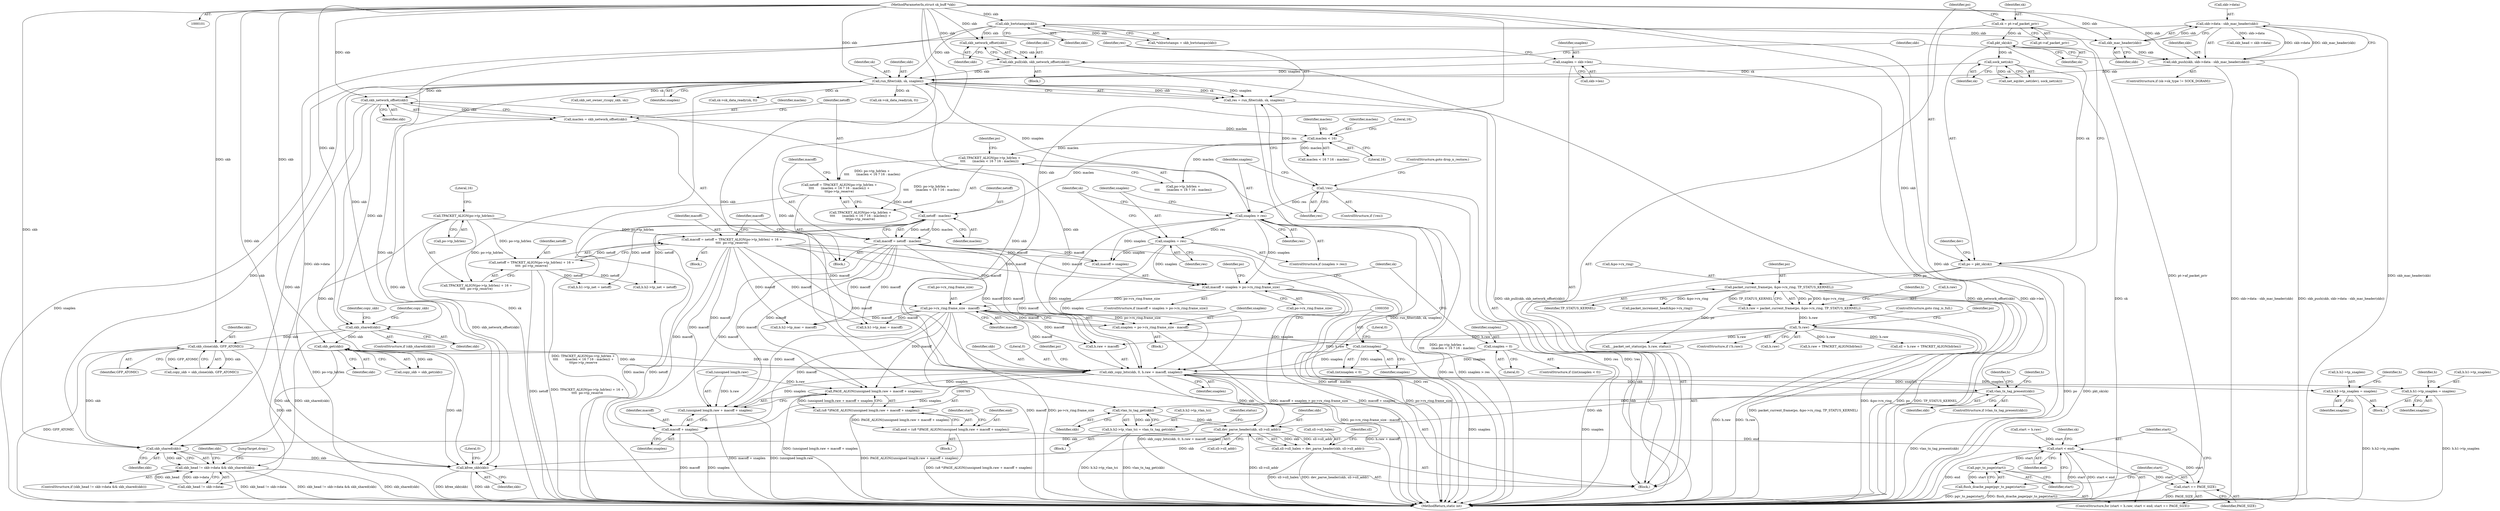 digraph "0_linux_13fcb7bd322164c67926ffe272846d4860196dc6_0@API" {
"1000420" [label="(Call,skb_copy_bits(skb, 0, h.raw + macoff, snaplen))"];
"1000216" [label="(Call,run_filter(skb, sk, snaplen))"];
"1000143" [label="(Call,skb_hwtstamps(skb))"];
"1000102" [label="(MethodParameterIn,struct sk_buff *skb)"];
"1000180" [label="(Call,skb_push(skb, skb->data - skb_mac_header(skb)))"];
"1000186" [label="(Call,skb_mac_header(skb))"];
"1000182" [label="(Call,skb->data - skb_mac_header(skb))"];
"1000196" [label="(Call,skb_pull(skb, skb_network_offset(skb)))"];
"1000198" [label="(Call,skb_network_offset(skb))"];
"1000166" [label="(Call,sock_net(sk))"];
"1000159" [label="(Call,pkt_sk(sk))"];
"1000152" [label="(Call,sk = pt->af_packet_priv)"];
"1000209" [label="(Call,snaplen = skb->len)"];
"1000257" [label="(Call,skb_network_offset(skb))"];
"1000326" [label="(Call,skb_get(skb))"];
"1000314" [label="(Call,skb_shared(skb))"];
"1000319" [label="(Call,skb_clone(skb, GFP_ATOMIC))"];
"1000375" [label="(Call,!h.raw)"];
"1000363" [label="(Call,h.raw = packet_current_frame(po, &po->rx_ring, TP_STATUS_KERNEL))"];
"1000367" [label="(Call,packet_current_frame(po, &po->rx_ring, TP_STATUS_KERNEL))"];
"1000157" [label="(Call,po = pkt_sk(sk))"];
"1000340" [label="(Call,po->rx_ring.frame_size - macoff)"];
"1000282" [label="(Call,macoff + snaplen > po->rx_ring.frame_size)"];
"1000238" [label="(Call,macoff = netoff = TPACKET_ALIGN(po->tp_hdrlen) + 16 +\n\t\t\t\t  po->tp_reserve)"];
"1000240" [label="(Call,netoff = TPACKET_ALIGN(po->tp_hdrlen) + 16 +\n\t\t\t\t  po->tp_reserve)"];
"1000243" [label="(Call,TPACKET_ALIGN(po->tp_hdrlen))"];
"1000276" [label="(Call,macoff = netoff - maclen)"];
"1000278" [label="(Call,netoff - maclen)"];
"1000259" [label="(Call,netoff = TPACKET_ALIGN(po->tp_hdrlen +\n\t\t\t\t       (maclen < 16 ? 16 : maclen)) +\n\t\t\tpo->tp_reserve)"];
"1000262" [label="(Call,TPACKET_ALIGN(po->tp_hdrlen +\n\t\t\t\t       (maclen < 16 ? 16 : maclen)))"];
"1000268" [label="(Call,maclen < 16)"];
"1000255" [label="(Call,maclen = skb_network_offset(skb))"];
"1000225" [label="(Call,snaplen > res)"];
"1000221" [label="(Call,!res)"];
"1000214" [label="(Call,res = run_filter(skb, sk, snaplen))"];
"1000228" [label="(Call,snaplen = res)"];
"1000349" [label="(Call,(int)snaplen)"];
"1000338" [label="(Call,snaplen = po->rx_ring.frame_size - macoff)"];
"1000353" [label="(Call,snaplen = 0)"];
"1000444" [label="(Call,h.h1->tp_snaplen = snaplen)"];
"1000555" [label="(Call,h.h2->tp_snaplen = snaplen)"];
"1000649" [label="(Call,vlan_tx_tag_present(skb))"];
"1000658" [label="(Call,vlan_tx_tag_get(skb))"];
"1000652" [label="(Call,h.h2->tp_vlan_tci = vlan_tx_tag_get(skb))"];
"1000701" [label="(Call,dev_parse_header(skb, sll->sll_addr))"];
"1000697" [label="(Call,sll->sll_halen = dev_parse_header(skb, sll->sll_addr))"];
"1000802" [label="(Call,skb_shared(skb))"];
"1000796" [label="(Call,skb_head != skb->data && skb_shared(skb))"];
"1000816" [label="(Call,kfree_skb(skb))"];
"1000766" [label="(Call,PAGE_ALIGN((unsigned long)h.raw + macoff + snaplen))"];
"1000764" [label="(Call,(u8 *)PAGE_ALIGN((unsigned long)h.raw + macoff + snaplen))"];
"1000762" [label="(Call,end = (u8 *)PAGE_ALIGN((unsigned long)h.raw + macoff + snaplen))"];
"1000782" [label="(Call,start < end)"];
"1000789" [label="(Call,pgv_to_page(start))"];
"1000785" [label="(Call,start += PAGE_SIZE)"];
"1000788" [label="(Call,flush_dcache_page(pgv_to_page(start)))"];
"1000767" [label="(Call,(unsigned long)h.raw + macoff + snaplen)"];
"1000773" [label="(Call,macoff + snaplen)"];
"1000561" [label="(Identifier,snaplen)"];
"1000797" [label="(Call,skb_head != skb->data)"];
"1000326" [label="(Call,skb_get(skb))"];
"1000274" [label="(Identifier,po)"];
"1000834" [label="(Call,sk->sk_data_ready(sk, 0))"];
"1000199" [label="(Identifier,skb)"];
"1000243" [label="(Call,TPACKET_ALIGN(po->tp_hdrlen))"];
"1000340" [label="(Call,po->rx_ring.frame_size - macoff)"];
"1000197" [label="(Identifier,skb)"];
"1000375" [label="(Call,!h.raw)"];
"1000295" [label="(Identifier,po)"];
"1000286" [label="(Call,po->rx_ring.frame_size)"];
"1000180" [label="(Call,skb_push(skb, skb->data - skb_mac_header(skb)))"];
"1000661" [label="(Identifier,status)"];
"1000451" [label="(Call,h.h1->tp_mac = macoff)"];
"1000764" [label="(Call,(u8 *)PAGE_ALIGN((unsigned long)h.raw + macoff + snaplen))"];
"1000363" [label="(Call,h.raw = packet_current_frame(po, &po->rx_ring, TP_STATUS_KERNEL))"];
"1000230" [label="(Identifier,res)"];
"1000376" [label="(Call,h.raw)"];
"1000555" [label="(Call,h.h2->tp_snaplen = snaplen)"];
"1000803" [label="(Identifier,skb)"];
"1000187" [label="(Identifier,skb)"];
"1000819" [label="(Literal,0)"];
"1000691" [label="(Call,h.raw + TPACKET_ALIGN(hdrlen))"];
"1000383" [label="(Identifier,po)"];
"1000377" [label="(Identifier,h)"];
"1000352" [label="(Literal,0)"];
"1000158" [label="(Identifier,po)"];
"1000815" [label="(JumpTarget,drop:)"];
"1000752" [label="(Call,__packet_set_status(po, h.raw, status))"];
"1000313" [label="(ControlStructure,if (skb_shared(skb)))"];
"1000792" [label="(Identifier,sk)"];
"1000789" [label="(Call,pgv_to_page(start))"];
"1000360" [label="(Identifier,sk)"];
"1000218" [label="(Identifier,sk)"];
"1000791" [label="(Call,sk->sk_data_ready(sk, 0))"];
"1000271" [label="(Literal,16)"];
"1000444" [label="(Call,h.h1->tp_snaplen = snaplen)"];
"1000154" [label="(Call,pt->af_packet_priv)"];
"1000702" [label="(Identifier,skb)"];
"1000658" [label="(Call,vlan_tx_tag_get(skb))"];
"1000314" [label="(Call,skb_shared(skb))"];
"1000153" [label="(Identifier,sk)"];
"1000703" [label="(Call,sll->sll_addr)"];
"1000433" [label="(Block,)"];
"1000785" [label="(Call,start += PAGE_SIZE)"];
"1000226" [label="(Identifier,snaplen)"];
"1000776" [label="(ControlStructure,for (start = h.raw; start < end; start += PAGE_SIZE))"];
"1000277" [label="(Identifier,macoff)"];
"1000650" [label="(Identifier,skb)"];
"1000102" [label="(MethodParameterIn,struct sk_buff *skb)"];
"1000454" [label="(Identifier,h)"];
"1000182" [label="(Call,skb->data - skb_mac_header(skb))"];
"1000787" [label="(Identifier,PAGE_SIZE)"];
"1000421" [label="(Identifier,skb)"];
"1000144" [label="(Identifier,skb)"];
"1000565" [label="(Identifier,h)"];
"1000569" [label="(Call,h.h2->tp_net = netoff)"];
"1000816" [label="(Call,kfree_skb(skb))"];
"1000354" [label="(Identifier,snaplen)"];
"1000174" [label="(ControlStructure,if (sk->sk_type != SOCK_DGRAM))"];
"1000253" [label="(Block,)"];
"1000256" [label="(Identifier,maclen)"];
"1000319" [label="(Call,skb_clone(skb, GFP_ATOMIC))"];
"1000766" [label="(Call,PAGE_ALIGN((unsigned long)h.raw + macoff + snaplen))"];
"1000422" [label="(Literal,0)"];
"1000255" [label="(Call,maclen = skb_network_offset(skb))"];
"1000788" [label="(Call,flush_dcache_page(pgv_to_page(start)))"];
"1000708" [label="(Identifier,sll)"];
"1000774" [label="(Identifier,macoff)"];
"1000428" [label="(Identifier,snaplen)"];
"1000346" [label="(Identifier,macoff)"];
"1000227" [label="(Identifier,res)"];
"1000216" [label="(Call,run_filter(skb, sk, snaplen))"];
"1000349" [label="(Call,(int)snaplen)"];
"1000159" [label="(Call,pkt_sk(sk))"];
"1000450" [label="(Identifier,snaplen)"];
"1000165" [label="(Identifier,dev)"];
"1000238" [label="(Call,macoff = netoff = TPACKET_ALIGN(po->tp_hdrlen) + 16 +\n\t\t\t\t  po->tp_reserve)"];
"1000224" [label="(ControlStructure,if (snaplen > res))"];
"1000222" [label="(Identifier,res)"];
"1000259" [label="(Call,netoff = TPACKET_ALIGN(po->tp_hdrlen +\n\t\t\t\t       (maclen < 16 ? 16 : maclen)) +\n\t\t\tpo->tp_reserve)"];
"1000217" [label="(Identifier,skb)"];
"1000353" [label="(Call,snaplen = 0)"];
"1000697" [label="(Call,sll->sll_halen = dev_parse_header(skb, sll->sll_addr))"];
"1000280" [label="(Identifier,maclen)"];
"1000234" [label="(Identifier,sk)"];
"1000209" [label="(Call,snaplen = skb->len)"];
"1000351" [label="(Identifier,snaplen)"];
"1000143" [label="(Call,skb_hwtstamps(skb))"];
"1000160" [label="(Identifier,sk)"];
"1000373" [label="(Identifier,TP_STATUS_KERNEL)"];
"1000659" [label="(Identifier,skb)"];
"1000324" [label="(Call,copy_skb = skb_get(skb))"];
"1000807" [label="(Identifier,skb)"];
"1000268" [label="(Call,maclen < 16)"];
"1000767" [label="(Call,(unsigned long)h.raw + macoff + snaplen)"];
"1000763" [label="(Identifier,end)"];
"1000778" [label="(Identifier,start)"];
"1000368" [label="(Identifier,po)"];
"1000279" [label="(Identifier,netoff)"];
"1000244" [label="(Call,po->tp_hdrlen)"];
"1000355" [label="(Literal,0)"];
"1000106" [label="(Block,)"];
"1000777" [label="(Call,start = h.raw)"];
"1000315" [label="(Identifier,skb)"];
"1000221" [label="(Call,!res)"];
"1000237" [label="(Block,)"];
"1000166" [label="(Call,sock_net(sk))"];
"1000325" [label="(Identifier,copy_skb)"];
"1000380" [label="(Call,packet_increment_head(&po->rx_ring))"];
"1000270" [label="(Literal,16)"];
"1000240" [label="(Call,netoff = TPACKET_ALIGN(po->tp_hdrlen) + 16 +\n\t\t\t\t  po->tp_reserve)"];
"1000141" [label="(Call,*shhwtstamps = skb_hwtstamps(skb))"];
"1000840" [label="(MethodReturn,static int)"];
"1000431" [label="(Identifier,po)"];
"1000276" [label="(Call,macoff = netoff - maclen)"];
"1000328" [label="(Call,skb_head = skb->data)"];
"1000379" [label="(ControlStructure,goto ring_is_full;)"];
"1000701" [label="(Call,dev_parse_header(skb, sll->sll_addr))"];
"1000186" [label="(Call,skb_mac_header(skb))"];
"1000320" [label="(Identifier,skb)"];
"1000257" [label="(Call,skb_network_offset(skb))"];
"1000211" [label="(Call,skb->len)"];
"1000263" [label="(Call,po->tp_hdrlen +\n\t\t\t\t       (maclen < 16 ? 16 : maclen))"];
"1000241" [label="(Identifier,netoff)"];
"1000272" [label="(Identifier,maclen)"];
"1000335" [label="(Call,skb_set_owner_r(copy_skb, sk))"];
"1000198" [label="(Call,skb_network_offset(skb))"];
"1000239" [label="(Identifier,macoff)"];
"1000183" [label="(Call,skb->data)"];
"1000195" [label="(Block,)"];
"1000210" [label="(Identifier,snaplen)"];
"1000348" [label="(Call,(int)snaplen < 0)"];
"1000317" [label="(Call,copy_skb = skb_clone(skb, GFP_ATOMIC))"];
"1000214" [label="(Call,res = run_filter(skb, sk, snaplen))"];
"1000364" [label="(Call,h.raw)"];
"1000203" [label="(Identifier,skb)"];
"1000423" [label="(Call,h.raw + macoff)"];
"1000689" [label="(Call,sll = h.raw + TPACKET_ALIGN(hdrlen))"];
"1000783" [label="(Identifier,start)"];
"1000768" [label="(Call,(unsigned long)h.raw)"];
"1000248" [label="(Literal,16)"];
"1000338" [label="(Call,snaplen = po->rx_ring.frame_size - macoff)"];
"1000762" [label="(Call,end = (u8 *)PAGE_ALIGN((unsigned long)h.raw + macoff + snaplen))"];
"1000420" [label="(Call,skb_copy_bits(skb, 0, h.raw + macoff, snaplen))"];
"1000327" [label="(Identifier,skb)"];
"1000773" [label="(Call,macoff + snaplen)"];
"1000556" [label="(Call,h.h2->tp_snaplen)"];
"1000648" [label="(ControlStructure,if (vlan_tx_tag_present(skb)))"];
"1000283" [label="(Call,macoff + snaplen)"];
"1000786" [label="(Identifier,start)"];
"1000220" [label="(ControlStructure,if (!res))"];
"1000219" [label="(Identifier,snaplen)"];
"1000796" [label="(Call,skb_head != skb->data && skb_shared(skb))"];
"1000655" [label="(Identifier,h)"];
"1000267" [label="(Call,maclen < 16 ? 16 : maclen)"];
"1000652" [label="(Call,h.h2->tp_vlan_tci = vlan_tx_tag_get(skb))"];
"1000291" [label="(Block,)"];
"1000163" [label="(Call,net_eq(dev_net(dev), sock_net(sk)))"];
"1000223" [label="(ControlStructure,goto drop_n_restore;)"];
"1000775" [label="(Identifier,snaplen)"];
"1000157" [label="(Call,po = pkt_sk(sk))"];
"1000242" [label="(Call,TPACKET_ALIGN(po->tp_hdrlen) + 16 +\n\t\t\t\t  po->tp_reserve)"];
"1000278" [label="(Call,netoff - maclen)"];
"1000347" [label="(ControlStructure,if ((int)snaplen < 0))"];
"1000167" [label="(Identifier,sk)"];
"1000196" [label="(Call,skb_pull(skb, skb_network_offset(skb)))"];
"1000225" [label="(Call,snaplen > res)"];
"1000369" [label="(Call,&po->rx_ring)"];
"1000649" [label="(Call,vlan_tx_tag_present(skb))"];
"1000284" [label="(Identifier,macoff)"];
"1000258" [label="(Identifier,skb)"];
"1000651" [label="(Block,)"];
"1000784" [label="(Identifier,end)"];
"1000668" [label="(Identifier,h)"];
"1000759" [label="(Block,)"];
"1000790" [label="(Identifier,start)"];
"1000260" [label="(Identifier,netoff)"];
"1000802" [label="(Call,skb_shared(skb))"];
"1000262" [label="(Call,TPACKET_ALIGN(po->tp_hdrlen +\n\t\t\t\t       (maclen < 16 ? 16 : maclen)))"];
"1000152" [label="(Call,sk = pt->af_packet_priv)"];
"1000318" [label="(Identifier,copy_skb)"];
"1000281" [label="(ControlStructure,if (macoff + snaplen > po->rx_ring.frame_size))"];
"1000562" [label="(Call,h.h2->tp_mac = macoff)"];
"1000367" [label="(Call,packet_current_frame(po, &po->rx_ring, TP_STATUS_KERNEL))"];
"1000269" [label="(Identifier,maclen)"];
"1000282" [label="(Call,macoff + snaplen > po->rx_ring.frame_size)"];
"1000339" [label="(Identifier,snaplen)"];
"1000698" [label="(Call,sll->sll_halen)"];
"1000817" [label="(Identifier,skb)"];
"1000228" [label="(Call,snaplen = res)"];
"1000445" [label="(Call,h.h1->tp_snaplen)"];
"1000458" [label="(Call,h.h1->tp_net = netoff)"];
"1000181" [label="(Identifier,skb)"];
"1000321" [label="(Identifier,GFP_ATOMIC)"];
"1000341" [label="(Call,po->rx_ring.frame_size)"];
"1000261" [label="(Call,TPACKET_ALIGN(po->tp_hdrlen +\n\t\t\t\t       (maclen < 16 ? 16 : maclen)) +\n\t\t\tpo->tp_reserve)"];
"1000795" [label="(ControlStructure,if (skb_head != skb->data && skb_shared(skb)))"];
"1000782" [label="(Call,start < end)"];
"1000653" [label="(Call,h.h2->tp_vlan_tci)"];
"1000215" [label="(Identifier,res)"];
"1000229" [label="(Identifier,snaplen)"];
"1000374" [label="(ControlStructure,if (!h.raw))"];
"1000420" -> "1000106"  [label="AST: "];
"1000420" -> "1000428"  [label="CFG: "];
"1000421" -> "1000420"  [label="AST: "];
"1000422" -> "1000420"  [label="AST: "];
"1000423" -> "1000420"  [label="AST: "];
"1000428" -> "1000420"  [label="AST: "];
"1000431" -> "1000420"  [label="CFG: "];
"1000420" -> "1000840"  [label="DDG: skb_copy_bits(skb, 0, h.raw + macoff, snaplen)"];
"1000420" -> "1000840"  [label="DDG: h.raw + macoff"];
"1000216" -> "1000420"  [label="DDG: skb"];
"1000257" -> "1000420"  [label="DDG: skb"];
"1000326" -> "1000420"  [label="DDG: skb"];
"1000319" -> "1000420"  [label="DDG: skb"];
"1000102" -> "1000420"  [label="DDG: skb"];
"1000375" -> "1000420"  [label="DDG: h.raw"];
"1000340" -> "1000420"  [label="DDG: macoff"];
"1000238" -> "1000420"  [label="DDG: macoff"];
"1000276" -> "1000420"  [label="DDG: macoff"];
"1000349" -> "1000420"  [label="DDG: snaplen"];
"1000353" -> "1000420"  [label="DDG: snaplen"];
"1000225" -> "1000420"  [label="DDG: snaplen"];
"1000228" -> "1000420"  [label="DDG: snaplen"];
"1000420" -> "1000444"  [label="DDG: snaplen"];
"1000420" -> "1000555"  [label="DDG: snaplen"];
"1000420" -> "1000649"  [label="DDG: skb"];
"1000420" -> "1000701"  [label="DDG: skb"];
"1000420" -> "1000766"  [label="DDG: snaplen"];
"1000420" -> "1000767"  [label="DDG: snaplen"];
"1000420" -> "1000773"  [label="DDG: snaplen"];
"1000216" -> "1000214"  [label="AST: "];
"1000216" -> "1000219"  [label="CFG: "];
"1000217" -> "1000216"  [label="AST: "];
"1000218" -> "1000216"  [label="AST: "];
"1000219" -> "1000216"  [label="AST: "];
"1000214" -> "1000216"  [label="CFG: "];
"1000216" -> "1000840"  [label="DDG: snaplen"];
"1000216" -> "1000840"  [label="DDG: sk"];
"1000216" -> "1000214"  [label="DDG: skb"];
"1000216" -> "1000214"  [label="DDG: sk"];
"1000216" -> "1000214"  [label="DDG: snaplen"];
"1000143" -> "1000216"  [label="DDG: skb"];
"1000180" -> "1000216"  [label="DDG: skb"];
"1000196" -> "1000216"  [label="DDG: skb"];
"1000102" -> "1000216"  [label="DDG: skb"];
"1000166" -> "1000216"  [label="DDG: sk"];
"1000209" -> "1000216"  [label="DDG: snaplen"];
"1000216" -> "1000225"  [label="DDG: snaplen"];
"1000216" -> "1000257"  [label="DDG: skb"];
"1000216" -> "1000314"  [label="DDG: skb"];
"1000216" -> "1000335"  [label="DDG: sk"];
"1000216" -> "1000791"  [label="DDG: sk"];
"1000216" -> "1000802"  [label="DDG: skb"];
"1000216" -> "1000816"  [label="DDG: skb"];
"1000216" -> "1000834"  [label="DDG: sk"];
"1000143" -> "1000141"  [label="AST: "];
"1000143" -> "1000144"  [label="CFG: "];
"1000144" -> "1000143"  [label="AST: "];
"1000141" -> "1000143"  [label="CFG: "];
"1000143" -> "1000141"  [label="DDG: skb"];
"1000102" -> "1000143"  [label="DDG: skb"];
"1000143" -> "1000186"  [label="DDG: skb"];
"1000143" -> "1000198"  [label="DDG: skb"];
"1000143" -> "1000816"  [label="DDG: skb"];
"1000102" -> "1000101"  [label="AST: "];
"1000102" -> "1000840"  [label="DDG: skb"];
"1000102" -> "1000180"  [label="DDG: skb"];
"1000102" -> "1000186"  [label="DDG: skb"];
"1000102" -> "1000196"  [label="DDG: skb"];
"1000102" -> "1000198"  [label="DDG: skb"];
"1000102" -> "1000257"  [label="DDG: skb"];
"1000102" -> "1000314"  [label="DDG: skb"];
"1000102" -> "1000319"  [label="DDG: skb"];
"1000102" -> "1000326"  [label="DDG: skb"];
"1000102" -> "1000649"  [label="DDG: skb"];
"1000102" -> "1000658"  [label="DDG: skb"];
"1000102" -> "1000701"  [label="DDG: skb"];
"1000102" -> "1000802"  [label="DDG: skb"];
"1000102" -> "1000816"  [label="DDG: skb"];
"1000180" -> "1000174"  [label="AST: "];
"1000180" -> "1000182"  [label="CFG: "];
"1000181" -> "1000180"  [label="AST: "];
"1000182" -> "1000180"  [label="AST: "];
"1000203" -> "1000180"  [label="CFG: "];
"1000180" -> "1000840"  [label="DDG: skb->data - skb_mac_header(skb)"];
"1000180" -> "1000840"  [label="DDG: skb_push(skb, skb->data - skb_mac_header(skb))"];
"1000186" -> "1000180"  [label="DDG: skb"];
"1000182" -> "1000180"  [label="DDG: skb->data"];
"1000182" -> "1000180"  [label="DDG: skb_mac_header(skb)"];
"1000186" -> "1000182"  [label="AST: "];
"1000186" -> "1000187"  [label="CFG: "];
"1000187" -> "1000186"  [label="AST: "];
"1000182" -> "1000186"  [label="CFG: "];
"1000186" -> "1000182"  [label="DDG: skb"];
"1000183" -> "1000182"  [label="AST: "];
"1000182" -> "1000840"  [label="DDG: skb_mac_header(skb)"];
"1000182" -> "1000328"  [label="DDG: skb->data"];
"1000182" -> "1000797"  [label="DDG: skb->data"];
"1000196" -> "1000195"  [label="AST: "];
"1000196" -> "1000198"  [label="CFG: "];
"1000197" -> "1000196"  [label="AST: "];
"1000198" -> "1000196"  [label="AST: "];
"1000203" -> "1000196"  [label="CFG: "];
"1000196" -> "1000840"  [label="DDG: skb_pull(skb, skb_network_offset(skb))"];
"1000196" -> "1000840"  [label="DDG: skb_network_offset(skb)"];
"1000198" -> "1000196"  [label="DDG: skb"];
"1000198" -> "1000199"  [label="CFG: "];
"1000199" -> "1000198"  [label="AST: "];
"1000166" -> "1000163"  [label="AST: "];
"1000166" -> "1000167"  [label="CFG: "];
"1000167" -> "1000166"  [label="AST: "];
"1000163" -> "1000166"  [label="CFG: "];
"1000166" -> "1000840"  [label="DDG: sk"];
"1000166" -> "1000163"  [label="DDG: sk"];
"1000159" -> "1000166"  [label="DDG: sk"];
"1000159" -> "1000157"  [label="AST: "];
"1000159" -> "1000160"  [label="CFG: "];
"1000160" -> "1000159"  [label="AST: "];
"1000157" -> "1000159"  [label="CFG: "];
"1000159" -> "1000157"  [label="DDG: sk"];
"1000152" -> "1000159"  [label="DDG: sk"];
"1000152" -> "1000106"  [label="AST: "];
"1000152" -> "1000154"  [label="CFG: "];
"1000153" -> "1000152"  [label="AST: "];
"1000154" -> "1000152"  [label="AST: "];
"1000158" -> "1000152"  [label="CFG: "];
"1000152" -> "1000840"  [label="DDG: pt->af_packet_priv"];
"1000209" -> "1000106"  [label="AST: "];
"1000209" -> "1000211"  [label="CFG: "];
"1000210" -> "1000209"  [label="AST: "];
"1000211" -> "1000209"  [label="AST: "];
"1000215" -> "1000209"  [label="CFG: "];
"1000209" -> "1000840"  [label="DDG: skb->len"];
"1000257" -> "1000255"  [label="AST: "];
"1000257" -> "1000258"  [label="CFG: "];
"1000258" -> "1000257"  [label="AST: "];
"1000255" -> "1000257"  [label="CFG: "];
"1000257" -> "1000255"  [label="DDG: skb"];
"1000257" -> "1000314"  [label="DDG: skb"];
"1000257" -> "1000802"  [label="DDG: skb"];
"1000257" -> "1000816"  [label="DDG: skb"];
"1000326" -> "1000324"  [label="AST: "];
"1000326" -> "1000327"  [label="CFG: "];
"1000327" -> "1000326"  [label="AST: "];
"1000324" -> "1000326"  [label="CFG: "];
"1000326" -> "1000324"  [label="DDG: skb"];
"1000314" -> "1000326"  [label="DDG: skb"];
"1000326" -> "1000802"  [label="DDG: skb"];
"1000326" -> "1000816"  [label="DDG: skb"];
"1000314" -> "1000313"  [label="AST: "];
"1000314" -> "1000315"  [label="CFG: "];
"1000315" -> "1000314"  [label="AST: "];
"1000318" -> "1000314"  [label="CFG: "];
"1000325" -> "1000314"  [label="CFG: "];
"1000314" -> "1000319"  [label="DDG: skb"];
"1000314" -> "1000796"  [label="DDG: skb_shared(skb)"];
"1000319" -> "1000317"  [label="AST: "];
"1000319" -> "1000321"  [label="CFG: "];
"1000320" -> "1000319"  [label="AST: "];
"1000321" -> "1000319"  [label="AST: "];
"1000317" -> "1000319"  [label="CFG: "];
"1000319" -> "1000840"  [label="DDG: GFP_ATOMIC"];
"1000319" -> "1000317"  [label="DDG: skb"];
"1000319" -> "1000317"  [label="DDG: GFP_ATOMIC"];
"1000319" -> "1000802"  [label="DDG: skb"];
"1000319" -> "1000816"  [label="DDG: skb"];
"1000375" -> "1000374"  [label="AST: "];
"1000375" -> "1000376"  [label="CFG: "];
"1000376" -> "1000375"  [label="AST: "];
"1000379" -> "1000375"  [label="CFG: "];
"1000383" -> "1000375"  [label="CFG: "];
"1000375" -> "1000840"  [label="DDG: h.raw"];
"1000375" -> "1000840"  [label="DDG: !h.raw"];
"1000363" -> "1000375"  [label="DDG: h.raw"];
"1000375" -> "1000423"  [label="DDG: h.raw"];
"1000375" -> "1000689"  [label="DDG: h.raw"];
"1000375" -> "1000691"  [label="DDG: h.raw"];
"1000375" -> "1000752"  [label="DDG: h.raw"];
"1000363" -> "1000106"  [label="AST: "];
"1000363" -> "1000367"  [label="CFG: "];
"1000364" -> "1000363"  [label="AST: "];
"1000367" -> "1000363"  [label="AST: "];
"1000377" -> "1000363"  [label="CFG: "];
"1000363" -> "1000840"  [label="DDG: packet_current_frame(po, &po->rx_ring, TP_STATUS_KERNEL)"];
"1000367" -> "1000363"  [label="DDG: po"];
"1000367" -> "1000363"  [label="DDG: &po->rx_ring"];
"1000367" -> "1000363"  [label="DDG: TP_STATUS_KERNEL"];
"1000367" -> "1000373"  [label="CFG: "];
"1000368" -> "1000367"  [label="AST: "];
"1000369" -> "1000367"  [label="AST: "];
"1000373" -> "1000367"  [label="AST: "];
"1000367" -> "1000840"  [label="DDG: &po->rx_ring"];
"1000367" -> "1000840"  [label="DDG: po"];
"1000367" -> "1000840"  [label="DDG: TP_STATUS_KERNEL"];
"1000157" -> "1000367"  [label="DDG: po"];
"1000367" -> "1000380"  [label="DDG: &po->rx_ring"];
"1000367" -> "1000752"  [label="DDG: po"];
"1000157" -> "1000106"  [label="AST: "];
"1000158" -> "1000157"  [label="AST: "];
"1000165" -> "1000157"  [label="CFG: "];
"1000157" -> "1000840"  [label="DDG: pkt_sk(sk)"];
"1000157" -> "1000840"  [label="DDG: po"];
"1000340" -> "1000338"  [label="AST: "];
"1000340" -> "1000346"  [label="CFG: "];
"1000341" -> "1000340"  [label="AST: "];
"1000346" -> "1000340"  [label="AST: "];
"1000338" -> "1000340"  [label="CFG: "];
"1000340" -> "1000840"  [label="DDG: macoff"];
"1000340" -> "1000840"  [label="DDG: po->rx_ring.frame_size"];
"1000340" -> "1000338"  [label="DDG: po->rx_ring.frame_size"];
"1000340" -> "1000338"  [label="DDG: macoff"];
"1000282" -> "1000340"  [label="DDG: po->rx_ring.frame_size"];
"1000238" -> "1000340"  [label="DDG: macoff"];
"1000276" -> "1000340"  [label="DDG: macoff"];
"1000340" -> "1000423"  [label="DDG: macoff"];
"1000340" -> "1000451"  [label="DDG: macoff"];
"1000340" -> "1000562"  [label="DDG: macoff"];
"1000340" -> "1000766"  [label="DDG: macoff"];
"1000340" -> "1000767"  [label="DDG: macoff"];
"1000340" -> "1000773"  [label="DDG: macoff"];
"1000282" -> "1000281"  [label="AST: "];
"1000282" -> "1000286"  [label="CFG: "];
"1000283" -> "1000282"  [label="AST: "];
"1000286" -> "1000282"  [label="AST: "];
"1000295" -> "1000282"  [label="CFG: "];
"1000360" -> "1000282"  [label="CFG: "];
"1000282" -> "1000840"  [label="DDG: po->rx_ring.frame_size"];
"1000282" -> "1000840"  [label="DDG: macoff + snaplen > po->rx_ring.frame_size"];
"1000282" -> "1000840"  [label="DDG: macoff + snaplen"];
"1000238" -> "1000282"  [label="DDG: macoff"];
"1000276" -> "1000282"  [label="DDG: macoff"];
"1000225" -> "1000282"  [label="DDG: snaplen"];
"1000228" -> "1000282"  [label="DDG: snaplen"];
"1000238" -> "1000237"  [label="AST: "];
"1000238" -> "1000240"  [label="CFG: "];
"1000239" -> "1000238"  [label="AST: "];
"1000240" -> "1000238"  [label="AST: "];
"1000284" -> "1000238"  [label="CFG: "];
"1000240" -> "1000238"  [label="DDG: netoff"];
"1000243" -> "1000238"  [label="DDG: po->tp_hdrlen"];
"1000238" -> "1000283"  [label="DDG: macoff"];
"1000238" -> "1000423"  [label="DDG: macoff"];
"1000238" -> "1000451"  [label="DDG: macoff"];
"1000238" -> "1000562"  [label="DDG: macoff"];
"1000238" -> "1000766"  [label="DDG: macoff"];
"1000238" -> "1000767"  [label="DDG: macoff"];
"1000238" -> "1000773"  [label="DDG: macoff"];
"1000240" -> "1000242"  [label="CFG: "];
"1000241" -> "1000240"  [label="AST: "];
"1000242" -> "1000240"  [label="AST: "];
"1000240" -> "1000840"  [label="DDG: TPACKET_ALIGN(po->tp_hdrlen) + 16 +\n\t\t\t\t  po->tp_reserve"];
"1000240" -> "1000840"  [label="DDG: netoff"];
"1000243" -> "1000240"  [label="DDG: po->tp_hdrlen"];
"1000240" -> "1000458"  [label="DDG: netoff"];
"1000240" -> "1000569"  [label="DDG: netoff"];
"1000243" -> "1000242"  [label="AST: "];
"1000243" -> "1000244"  [label="CFG: "];
"1000244" -> "1000243"  [label="AST: "];
"1000248" -> "1000243"  [label="CFG: "];
"1000243" -> "1000840"  [label="DDG: po->tp_hdrlen"];
"1000243" -> "1000242"  [label="DDG: po->tp_hdrlen"];
"1000276" -> "1000253"  [label="AST: "];
"1000276" -> "1000278"  [label="CFG: "];
"1000277" -> "1000276"  [label="AST: "];
"1000278" -> "1000276"  [label="AST: "];
"1000284" -> "1000276"  [label="CFG: "];
"1000276" -> "1000840"  [label="DDG: netoff - maclen"];
"1000278" -> "1000276"  [label="DDG: netoff"];
"1000278" -> "1000276"  [label="DDG: maclen"];
"1000276" -> "1000283"  [label="DDG: macoff"];
"1000276" -> "1000423"  [label="DDG: macoff"];
"1000276" -> "1000451"  [label="DDG: macoff"];
"1000276" -> "1000562"  [label="DDG: macoff"];
"1000276" -> "1000766"  [label="DDG: macoff"];
"1000276" -> "1000767"  [label="DDG: macoff"];
"1000276" -> "1000773"  [label="DDG: macoff"];
"1000278" -> "1000280"  [label="CFG: "];
"1000279" -> "1000278"  [label="AST: "];
"1000280" -> "1000278"  [label="AST: "];
"1000278" -> "1000840"  [label="DDG: maclen"];
"1000278" -> "1000840"  [label="DDG: netoff"];
"1000259" -> "1000278"  [label="DDG: netoff"];
"1000268" -> "1000278"  [label="DDG: maclen"];
"1000278" -> "1000458"  [label="DDG: netoff"];
"1000278" -> "1000569"  [label="DDG: netoff"];
"1000259" -> "1000253"  [label="AST: "];
"1000259" -> "1000261"  [label="CFG: "];
"1000260" -> "1000259"  [label="AST: "];
"1000261" -> "1000259"  [label="AST: "];
"1000277" -> "1000259"  [label="CFG: "];
"1000259" -> "1000840"  [label="DDG: TPACKET_ALIGN(po->tp_hdrlen +\n\t\t\t\t       (maclen < 16 ? 16 : maclen)) +\n\t\t\tpo->tp_reserve"];
"1000262" -> "1000259"  [label="DDG: po->tp_hdrlen +\n\t\t\t\t       (maclen < 16 ? 16 : maclen)"];
"1000262" -> "1000261"  [label="AST: "];
"1000262" -> "1000263"  [label="CFG: "];
"1000263" -> "1000262"  [label="AST: "];
"1000274" -> "1000262"  [label="CFG: "];
"1000262" -> "1000840"  [label="DDG: po->tp_hdrlen +\n\t\t\t\t       (maclen < 16 ? 16 : maclen)"];
"1000262" -> "1000261"  [label="DDG: po->tp_hdrlen +\n\t\t\t\t       (maclen < 16 ? 16 : maclen)"];
"1000268" -> "1000262"  [label="DDG: maclen"];
"1000268" -> "1000267"  [label="AST: "];
"1000268" -> "1000270"  [label="CFG: "];
"1000269" -> "1000268"  [label="AST: "];
"1000270" -> "1000268"  [label="AST: "];
"1000271" -> "1000268"  [label="CFG: "];
"1000272" -> "1000268"  [label="CFG: "];
"1000268" -> "1000263"  [label="DDG: maclen"];
"1000255" -> "1000268"  [label="DDG: maclen"];
"1000268" -> "1000267"  [label="DDG: maclen"];
"1000255" -> "1000253"  [label="AST: "];
"1000256" -> "1000255"  [label="AST: "];
"1000260" -> "1000255"  [label="CFG: "];
"1000255" -> "1000840"  [label="DDG: skb_network_offset(skb)"];
"1000225" -> "1000224"  [label="AST: "];
"1000225" -> "1000227"  [label="CFG: "];
"1000226" -> "1000225"  [label="AST: "];
"1000227" -> "1000225"  [label="AST: "];
"1000229" -> "1000225"  [label="CFG: "];
"1000234" -> "1000225"  [label="CFG: "];
"1000225" -> "1000840"  [label="DDG: snaplen > res"];
"1000225" -> "1000840"  [label="DDG: res"];
"1000221" -> "1000225"  [label="DDG: res"];
"1000225" -> "1000228"  [label="DDG: res"];
"1000225" -> "1000283"  [label="DDG: snaplen"];
"1000221" -> "1000220"  [label="AST: "];
"1000221" -> "1000222"  [label="CFG: "];
"1000222" -> "1000221"  [label="AST: "];
"1000223" -> "1000221"  [label="CFG: "];
"1000226" -> "1000221"  [label="CFG: "];
"1000221" -> "1000840"  [label="DDG: !res"];
"1000221" -> "1000840"  [label="DDG: res"];
"1000214" -> "1000221"  [label="DDG: res"];
"1000214" -> "1000106"  [label="AST: "];
"1000215" -> "1000214"  [label="AST: "];
"1000222" -> "1000214"  [label="CFG: "];
"1000214" -> "1000840"  [label="DDG: run_filter(skb, sk, snaplen)"];
"1000228" -> "1000224"  [label="AST: "];
"1000228" -> "1000230"  [label="CFG: "];
"1000229" -> "1000228"  [label="AST: "];
"1000230" -> "1000228"  [label="AST: "];
"1000234" -> "1000228"  [label="CFG: "];
"1000228" -> "1000840"  [label="DDG: res"];
"1000228" -> "1000283"  [label="DDG: snaplen"];
"1000349" -> "1000348"  [label="AST: "];
"1000349" -> "1000351"  [label="CFG: "];
"1000350" -> "1000349"  [label="AST: "];
"1000351" -> "1000349"  [label="AST: "];
"1000352" -> "1000349"  [label="CFG: "];
"1000349" -> "1000840"  [label="DDG: snaplen"];
"1000349" -> "1000348"  [label="DDG: snaplen"];
"1000338" -> "1000349"  [label="DDG: snaplen"];
"1000338" -> "1000291"  [label="AST: "];
"1000339" -> "1000338"  [label="AST: "];
"1000350" -> "1000338"  [label="CFG: "];
"1000338" -> "1000840"  [label="DDG: po->rx_ring.frame_size - macoff"];
"1000353" -> "1000347"  [label="AST: "];
"1000353" -> "1000355"  [label="CFG: "];
"1000354" -> "1000353"  [label="AST: "];
"1000355" -> "1000353"  [label="AST: "];
"1000360" -> "1000353"  [label="CFG: "];
"1000353" -> "1000840"  [label="DDG: snaplen"];
"1000444" -> "1000433"  [label="AST: "];
"1000444" -> "1000450"  [label="CFG: "];
"1000445" -> "1000444"  [label="AST: "];
"1000450" -> "1000444"  [label="AST: "];
"1000454" -> "1000444"  [label="CFG: "];
"1000444" -> "1000840"  [label="DDG: h.h1->tp_snaplen"];
"1000555" -> "1000433"  [label="AST: "];
"1000555" -> "1000561"  [label="CFG: "];
"1000556" -> "1000555"  [label="AST: "];
"1000561" -> "1000555"  [label="AST: "];
"1000565" -> "1000555"  [label="CFG: "];
"1000555" -> "1000840"  [label="DDG: h.h2->tp_snaplen"];
"1000649" -> "1000648"  [label="AST: "];
"1000649" -> "1000650"  [label="CFG: "];
"1000650" -> "1000649"  [label="AST: "];
"1000655" -> "1000649"  [label="CFG: "];
"1000668" -> "1000649"  [label="CFG: "];
"1000649" -> "1000840"  [label="DDG: vlan_tx_tag_present(skb)"];
"1000649" -> "1000658"  [label="DDG: skb"];
"1000649" -> "1000701"  [label="DDG: skb"];
"1000658" -> "1000652"  [label="AST: "];
"1000658" -> "1000659"  [label="CFG: "];
"1000659" -> "1000658"  [label="AST: "];
"1000652" -> "1000658"  [label="CFG: "];
"1000658" -> "1000652"  [label="DDG: skb"];
"1000658" -> "1000701"  [label="DDG: skb"];
"1000652" -> "1000651"  [label="AST: "];
"1000653" -> "1000652"  [label="AST: "];
"1000661" -> "1000652"  [label="CFG: "];
"1000652" -> "1000840"  [label="DDG: h.h2->tp_vlan_tci"];
"1000652" -> "1000840"  [label="DDG: vlan_tx_tag_get(skb)"];
"1000701" -> "1000697"  [label="AST: "];
"1000701" -> "1000703"  [label="CFG: "];
"1000702" -> "1000701"  [label="AST: "];
"1000703" -> "1000701"  [label="AST: "];
"1000697" -> "1000701"  [label="CFG: "];
"1000701" -> "1000840"  [label="DDG: sll->sll_addr"];
"1000701" -> "1000697"  [label="DDG: skb"];
"1000701" -> "1000697"  [label="DDG: sll->sll_addr"];
"1000701" -> "1000802"  [label="DDG: skb"];
"1000701" -> "1000816"  [label="DDG: skb"];
"1000697" -> "1000106"  [label="AST: "];
"1000698" -> "1000697"  [label="AST: "];
"1000708" -> "1000697"  [label="CFG: "];
"1000697" -> "1000840"  [label="DDG: dev_parse_header(skb, sll->sll_addr)"];
"1000697" -> "1000840"  [label="DDG: sll->sll_halen"];
"1000802" -> "1000796"  [label="AST: "];
"1000802" -> "1000803"  [label="CFG: "];
"1000803" -> "1000802"  [label="AST: "];
"1000796" -> "1000802"  [label="CFG: "];
"1000802" -> "1000796"  [label="DDG: skb"];
"1000802" -> "1000816"  [label="DDG: skb"];
"1000796" -> "1000795"  [label="AST: "];
"1000796" -> "1000797"  [label="CFG: "];
"1000797" -> "1000796"  [label="AST: "];
"1000807" -> "1000796"  [label="CFG: "];
"1000815" -> "1000796"  [label="CFG: "];
"1000796" -> "1000840"  [label="DDG: skb_head != skb->data && skb_shared(skb)"];
"1000796" -> "1000840"  [label="DDG: skb_shared(skb)"];
"1000796" -> "1000840"  [label="DDG: skb_head != skb->data"];
"1000797" -> "1000796"  [label="DDG: skb_head"];
"1000797" -> "1000796"  [label="DDG: skb->data"];
"1000816" -> "1000106"  [label="AST: "];
"1000816" -> "1000817"  [label="CFG: "];
"1000817" -> "1000816"  [label="AST: "];
"1000819" -> "1000816"  [label="CFG: "];
"1000816" -> "1000840"  [label="DDG: kfree_skb(skb)"];
"1000816" -> "1000840"  [label="DDG: skb"];
"1000766" -> "1000764"  [label="AST: "];
"1000766" -> "1000767"  [label="CFG: "];
"1000767" -> "1000766"  [label="AST: "];
"1000764" -> "1000766"  [label="CFG: "];
"1000766" -> "1000840"  [label="DDG: (unsigned long)h.raw + macoff + snaplen"];
"1000766" -> "1000764"  [label="DDG: (unsigned long)h.raw + macoff + snaplen"];
"1000768" -> "1000766"  [label="DDG: h.raw"];
"1000764" -> "1000762"  [label="AST: "];
"1000765" -> "1000764"  [label="AST: "];
"1000762" -> "1000764"  [label="CFG: "];
"1000764" -> "1000840"  [label="DDG: PAGE_ALIGN((unsigned long)h.raw + macoff + snaplen)"];
"1000764" -> "1000762"  [label="DDG: PAGE_ALIGN((unsigned long)h.raw + macoff + snaplen)"];
"1000762" -> "1000759"  [label="AST: "];
"1000763" -> "1000762"  [label="AST: "];
"1000778" -> "1000762"  [label="CFG: "];
"1000762" -> "1000840"  [label="DDG: (u8 *)PAGE_ALIGN((unsigned long)h.raw + macoff + snaplen)"];
"1000762" -> "1000782"  [label="DDG: end"];
"1000782" -> "1000776"  [label="AST: "];
"1000782" -> "1000784"  [label="CFG: "];
"1000783" -> "1000782"  [label="AST: "];
"1000784" -> "1000782"  [label="AST: "];
"1000790" -> "1000782"  [label="CFG: "];
"1000792" -> "1000782"  [label="CFG: "];
"1000782" -> "1000840"  [label="DDG: start"];
"1000782" -> "1000840"  [label="DDG: start < end"];
"1000782" -> "1000840"  [label="DDG: end"];
"1000785" -> "1000782"  [label="DDG: start"];
"1000777" -> "1000782"  [label="DDG: start"];
"1000782" -> "1000789"  [label="DDG: start"];
"1000789" -> "1000788"  [label="AST: "];
"1000789" -> "1000790"  [label="CFG: "];
"1000790" -> "1000789"  [label="AST: "];
"1000788" -> "1000789"  [label="CFG: "];
"1000789" -> "1000785"  [label="DDG: start"];
"1000789" -> "1000788"  [label="DDG: start"];
"1000785" -> "1000776"  [label="AST: "];
"1000785" -> "1000787"  [label="CFG: "];
"1000786" -> "1000785"  [label="AST: "];
"1000787" -> "1000785"  [label="AST: "];
"1000783" -> "1000785"  [label="CFG: "];
"1000785" -> "1000840"  [label="DDG: PAGE_SIZE"];
"1000788" -> "1000776"  [label="AST: "];
"1000786" -> "1000788"  [label="CFG: "];
"1000788" -> "1000840"  [label="DDG: pgv_to_page(start)"];
"1000788" -> "1000840"  [label="DDG: flush_dcache_page(pgv_to_page(start))"];
"1000767" -> "1000773"  [label="CFG: "];
"1000768" -> "1000767"  [label="AST: "];
"1000773" -> "1000767"  [label="AST: "];
"1000767" -> "1000840"  [label="DDG: macoff + snaplen"];
"1000767" -> "1000840"  [label="DDG: (unsigned long)h.raw"];
"1000768" -> "1000767"  [label="DDG: h.raw"];
"1000773" -> "1000775"  [label="CFG: "];
"1000774" -> "1000773"  [label="AST: "];
"1000775" -> "1000773"  [label="AST: "];
"1000773" -> "1000840"  [label="DDG: macoff"];
"1000773" -> "1000840"  [label="DDG: snaplen"];
}
